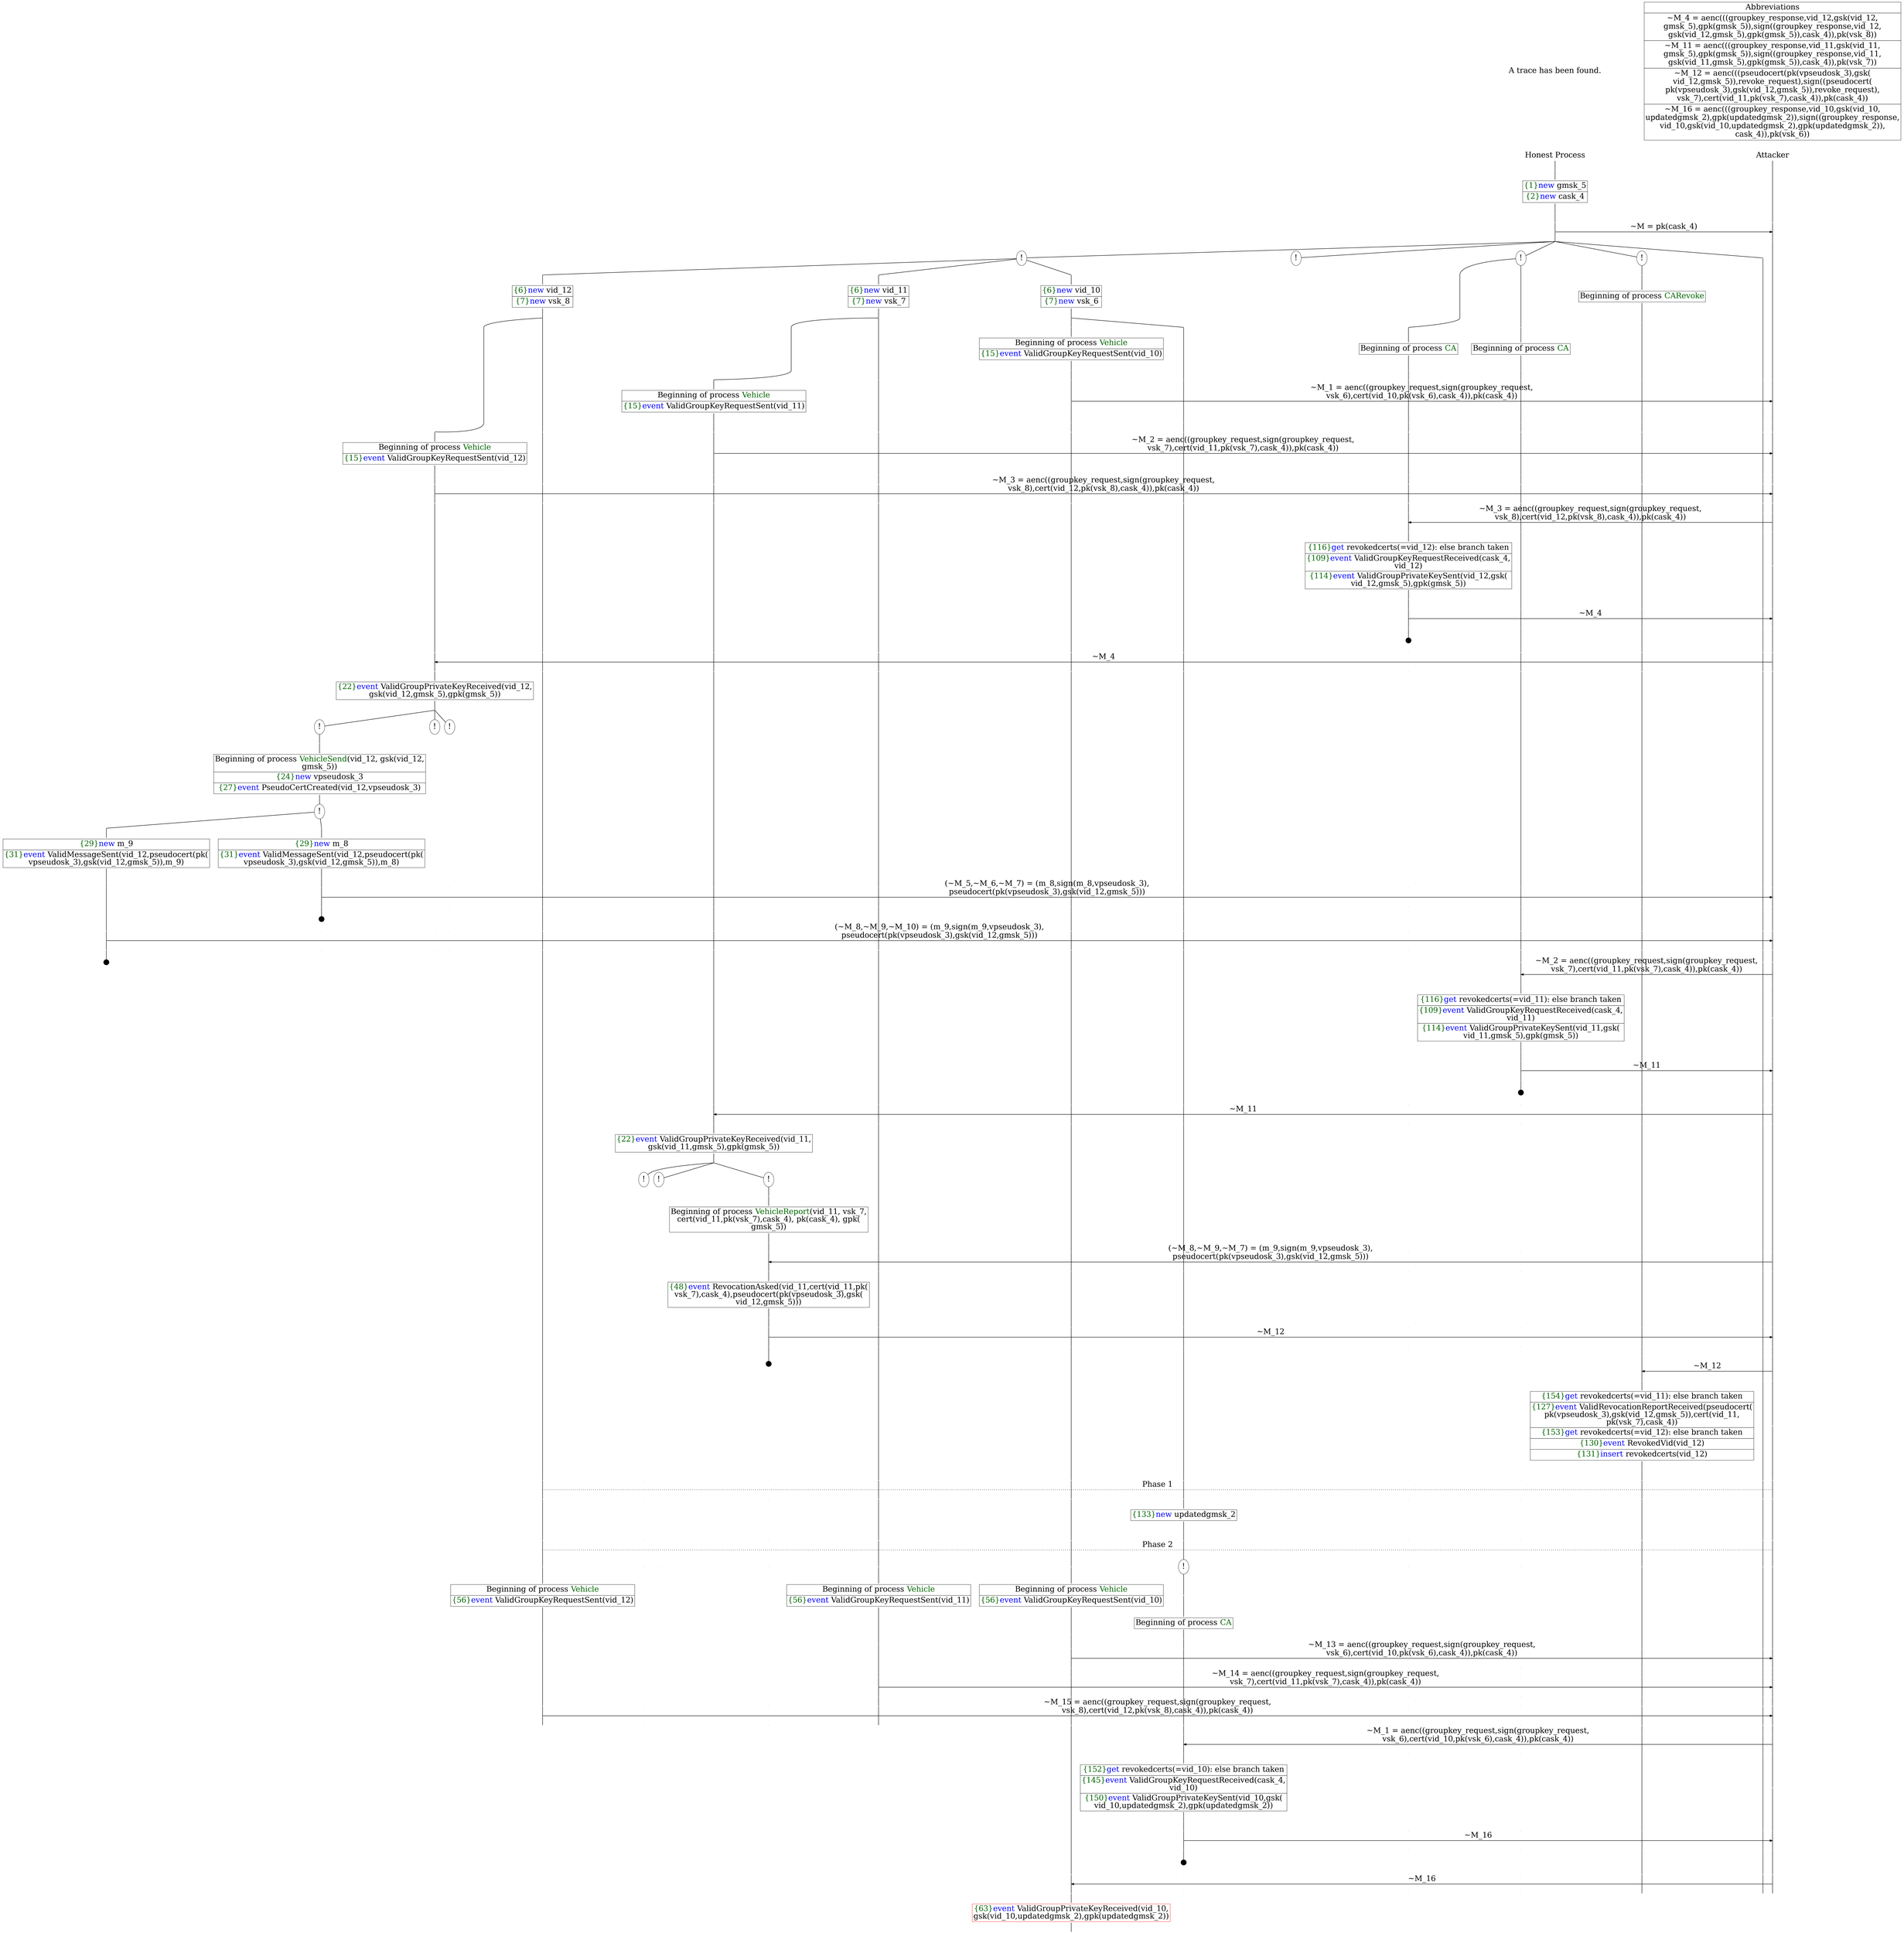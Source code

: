 digraph {
graph [ordering = out]
edge [arrowhead = none, penwidth = 1.6, fontsize = 30]
node [shape = point, width = 0, height = 0, fontsize = 30]
Trace [label = <A trace has been found.<br/>
>, shape = plaintext]
P0__0 [label = "Honest Process", shape = plaintext]
P__0 [label = "Attacker", shape = plaintext]
Trace -> P0__0 [label = "", style = invisible, weight = 100]{rank = same; P0__0 P__0}
P0__0 -> P0__1 [label = <>, weight = 100]
P0__1 -> P0__2 [label = <>, weight = 100]
P0__2 [shape = plaintext, label = <<TABLE BORDER="0" CELLBORDER="1" CELLSPACING="0" CELLPADDING="4"> <TR><TD><FONT COLOR="darkgreen">{1}</FONT><FONT COLOR="blue">new </FONT>gmsk_5</TD></TR><TR><TD><FONT COLOR="darkgreen">{2}</FONT><FONT COLOR="blue">new </FONT>cask_4</TD></TR></TABLE>>]
P0__2 -> P0__3 [label = <>, weight = 100]
P0__3 -> P0__4 [label = <>, weight = 100]
P__0 -> P__1 [label = <>, weight = 100]
{rank = same; P__1 P0__4}
P0__4 -> P0__5 [label = <>, weight = 100]
P__1 -> P__2 [label = <>, weight = 100]
{rank = same; P__2 P0__5}
P0__5 -> P__2 [label = <~M = pk(cask_4)>, arrowhead = normal]
P0__5 -> P0__6 [label = <>, weight = 100]
P__2 -> P__3 [label = <>, weight = 100]
{rank = same; P__3 P0__6}
/*RPar */
P0__6 -> P0_4__6 [label = <>]
P0__6 -> P0_3__6 [label = <>]
P0__6 -> P0_2__6 [label = <>]
P0__6 -> P0_1__6 [label = <>]
P0__6 -> P0_0__6 [label = <>]
P0__6 [label = "", fixedsize = false, width = 0, height = 0, shape = none]
{rank = same; P0_0__6 P0_1__6 P0_2__6 P0_3__6 P0_4__6}
P0_1__6 [label = "!", shape = ellipse]
P0_1_0__6 [label = "", fixedsize = false, width = 0, height = 0, shape = none]
P0_1__6 -> P0_1_0__6 [label = <>, weight = 100]
P0_1_0__6 -> P0_1_0__7 [label = <>, weight = 100]
P0_1_0__7 [shape = plaintext, label = <<TABLE BORDER="0" CELLBORDER="1" CELLSPACING="0" CELLPADDING="4"> <TR><TD>Beginning of process <FONT COLOR="darkgreen">CARevoke</FONT></TD></TR></TABLE>>]
P0_1_0__7 -> P0_1_0__8 [label = <>, weight = 100]
P0_2__6 [label = "!", shape = ellipse]
{rank = same; P0_2_1__6 P0_2_0__6}
P0_2_1__6 [label = "", fixedsize = false, width = 0, height = 0, shape = none]
P0_2__6 -> P0_2_1__6 [label = <>]
P0_2_0__6 [label = "", fixedsize = false, width = 0, height = 0, shape = none]
P0_2__6 -> P0_2_0__6 [label = <>]
P0_2_0__6 -> P0_2_0__7 [label = <>, weight = 100]
P0_2_0__7 [shape = plaintext, label = <<TABLE BORDER="0" CELLBORDER="1" CELLSPACING="0" CELLPADDING="4"> <TR><TD>Beginning of process <FONT COLOR="darkgreen">CA</FONT></TD></TR></TABLE>>]
P0_2_0__7 -> P0_2_0__8 [label = <>, weight = 100]
P0_2_1__6 -> P0_2_1__7 [label = <>, weight = 100]
P0_2_1__7 [shape = plaintext, label = <<TABLE BORDER="0" CELLBORDER="1" CELLSPACING="0" CELLPADDING="4"> <TR><TD>Beginning of process <FONT COLOR="darkgreen">CA</FONT></TD></TR></TABLE>>]
P0_2_1__7 -> P0_2_1__8 [label = <>, weight = 100]
P0_3__6 [label = "!", shape = ellipse]
P0_4__6 [label = "!", shape = ellipse]
{rank = same; P0_4_2__6 P0_4_1__6 P0_4_0__6}
P0_4_2__6 [label = "", fixedsize = false, width = 0, height = 0, shape = none]
P0_4__6 -> P0_4_2__6 [label = <>]
P0_4_1__6 [label = "", fixedsize = false, width = 0, height = 0, shape = none]
P0_4__6 -> P0_4_1__6 [label = <>]
P0_4_0__6 [label = "", fixedsize = false, width = 0, height = 0, shape = none]
P0_4__6 -> P0_4_0__6 [label = <>]
P0_4_0__6 -> P0_4_0__7 [label = <>, weight = 100]
P0_4_0__7 [shape = plaintext, label = <<TABLE BORDER="0" CELLBORDER="1" CELLSPACING="0" CELLPADDING="4"> <TR><TD><FONT COLOR="darkgreen">{6}</FONT><FONT COLOR="blue">new </FONT>vid_10</TD></TR><TR><TD><FONT COLOR="darkgreen">{7}</FONT><FONT COLOR="blue">new </FONT>vsk_6</TD></TR></TABLE>>]
P0_4_0__7 -> P0_4_0__8 [label = <>, weight = 100]
/*RPar */
P0_4_0__8 -> P0_4_0_1__8 [label = <>]
P0_4_0__8 -> P0_4_0_0__8 [label = <>]
P0_4_0__8 [label = "", fixedsize = false, width = 0, height = 0, shape = none]
{rank = same; P0_4_0_0__8 P0_4_0_1__8}
P0_4_0_1__8 -> P0_4_0_1__9 [label = <>, weight = 100]
P0_4_0_1__9 [shape = plaintext, label = <<TABLE BORDER="0" CELLBORDER="1" CELLSPACING="0" CELLPADDING="4"> <TR><TD>Beginning of process <FONT COLOR="darkgreen">Vehicle</FONT></TD></TR><TR><TD><FONT COLOR="darkgreen">{15}</FONT><FONT COLOR="blue">event</FONT> ValidGroupKeyRequestSent(vid_10)</TD></TR></TABLE>>]
P0_4_0_1__9 -> P0_4_0_1__10 [label = <>, weight = 100]
P0_4_0_1__10 -> P0_4_0_1__11 [label = <>, weight = 100]
P0_4_0_0__8 -> P0_4_0_0__9 [label = <>, weight = 100]
P0_3__7 [label = "", style = invisible]
P0_3__6 -> P0_3__7 [label = <>, weight = 100, style = invisible]
P0_2_1__8 -> P0_2_1__9 [label = <>, weight = 100]
P0_2_0__8 -> P0_2_0__9 [label = <>, weight = 100]
P0_1_0__8 -> P0_1_0__9 [label = <>, weight = 100]
P0_0__6 -> P0_0__7 [label = <>, weight = 100]
P__3 -> P__4 [label = <>, weight = 100]
{rank = same; P__4 P0_0__7 P0_1_0__9 P0_2_0__9 P0_2_1__9 P0_3__7 P0_4_0_0__9 P0_4_0_1__11}
P0_4_0_1__11 -> P0_4_0_1__12 [label = <>, weight = 100]
P__4 -> P__5 [label = <>, weight = 100]
{rank = same; P__5 P0_4_0_1__12}
P0_4_0_1__12 -> P__5 [label = <~M_1 = aenc((groupkey_request,sign(groupkey_request,<br/>
vsk_6),cert(vid_10,pk(vsk_6),cask_4)),pk(cask_4))>, arrowhead = normal]
P0_4_0_1__12 -> P0_4_0_1__13 [label = <>, weight = 100]
P0_4_0_0__9 -> P0_4_0_0__10 [label = <>, weight = 100]
P0_3__8 [label = "", style = invisible]
P0_3__7 -> P0_3__8 [label = <>, weight = 100, style = invisible]
P0_2_1__9 -> P0_2_1__10 [label = <>, weight = 100]
P0_2_0__9 -> P0_2_0__10 [label = <>, weight = 100]
P0_1_0__9 -> P0_1_0__10 [label = <>, weight = 100]
P0_0__7 -> P0_0__8 [label = <>, weight = 100]
P__5 -> P__6 [label = <>, weight = 100]
{rank = same; P__6 P0_0__8 P0_1_0__10 P0_2_0__10 P0_2_1__10 P0_3__8 P0_4_0_0__10 P0_4_0_1__13}
P0_4_1__6 -> P0_4_1__7 [label = <>, weight = 100]
P0_4_1__7 [shape = plaintext, label = <<TABLE BORDER="0" CELLBORDER="1" CELLSPACING="0" CELLPADDING="4"> <TR><TD><FONT COLOR="darkgreen">{6}</FONT><FONT COLOR="blue">new </FONT>vid_11</TD></TR><TR><TD><FONT COLOR="darkgreen">{7}</FONT><FONT COLOR="blue">new </FONT>vsk_7</TD></TR></TABLE>>]
P0_4_1__7 -> P0_4_1__8 [label = <>, weight = 100]
/*RPar */
P0_4_1__8 -> P0_4_1_1__8 [label = <>]
P0_4_1__8 -> P0_4_1_0__8 [label = <>]
P0_4_1__8 [label = "", fixedsize = false, width = 0, height = 0, shape = none]
{rank = same; P0_4_1_0__8 P0_4_1_1__8}
P0_4_1_1__8 -> P0_4_1_1__9 [label = <>, weight = 100]
P0_4_1_1__9 [shape = plaintext, label = <<TABLE BORDER="0" CELLBORDER="1" CELLSPACING="0" CELLPADDING="4"> <TR><TD>Beginning of process <FONT COLOR="darkgreen">Vehicle</FONT></TD></TR><TR><TD><FONT COLOR="darkgreen">{15}</FONT><FONT COLOR="blue">event</FONT> ValidGroupKeyRequestSent(vid_11)</TD></TR></TABLE>>]
P0_4_1_1__9 -> P0_4_1_1__10 [label = <>, weight = 100]
P0_4_1_1__10 -> P0_4_1_1__11 [label = <>, weight = 100]
P0_4_1_0__8 -> P0_4_1_0__9 [label = <>, weight = 100]
P0_4_0_1__13 -> P0_4_0_1__14 [label = <>, weight = 100]
P0_4_0_0__10 -> P0_4_0_0__11 [label = <>, weight = 100]
P0_3__9 [label = "", style = invisible]
P0_3__8 -> P0_3__9 [label = <>, weight = 100, style = invisible]
P0_2_1__10 -> P0_2_1__11 [label = <>, weight = 100]
P0_2_0__10 -> P0_2_0__11 [label = <>, weight = 100]
P0_1_0__10 -> P0_1_0__11 [label = <>, weight = 100]
P0_0__8 -> P0_0__9 [label = <>, weight = 100]
P__6 -> P__7 [label = <>, weight = 100]
{rank = same; P__7 P0_0__9 P0_1_0__11 P0_2_0__11 P0_2_1__11 P0_3__9 P0_4_0_0__11 P0_4_0_1__14 P0_4_1_0__9 P0_4_1_1__11}
P0_4_1_1__11 -> P0_4_1_1__12 [label = <>, weight = 100]
P__7 -> P__8 [label = <>, weight = 100]
{rank = same; P__8 P0_4_1_1__12}
P0_4_1_1__12 -> P__8 [label = <~M_2 = aenc((groupkey_request,sign(groupkey_request,<br/>
vsk_7),cert(vid_11,pk(vsk_7),cask_4)),pk(cask_4))>, arrowhead = normal]
P0_4_1_1__12 -> P0_4_1_1__13 [label = <>, weight = 100]
P0_4_1_0__9 -> P0_4_1_0__10 [label = <>, weight = 100]
P0_4_0_1__14 -> P0_4_0_1__15 [label = <>, weight = 100]
P0_4_0_0__11 -> P0_4_0_0__12 [label = <>, weight = 100]
P0_3__10 [label = "", style = invisible]
P0_3__9 -> P0_3__10 [label = <>, weight = 100, style = invisible]
P0_2_1__11 -> P0_2_1__12 [label = <>, weight = 100]
P0_2_0__11 -> P0_2_0__12 [label = <>, weight = 100]
P0_1_0__11 -> P0_1_0__12 [label = <>, weight = 100]
P0_0__9 -> P0_0__10 [label = <>, weight = 100]
P__8 -> P__9 [label = <>, weight = 100]
{rank = same; P__9 P0_0__10 P0_1_0__12 P0_2_0__12 P0_2_1__12 P0_3__10 P0_4_0_0__12 P0_4_0_1__15 P0_4_1_0__10 P0_4_1_1__13}
P0_4_2__6 -> P0_4_2__7 [label = <>, weight = 100]
P0_4_2__7 [shape = plaintext, label = <<TABLE BORDER="0" CELLBORDER="1" CELLSPACING="0" CELLPADDING="4"> <TR><TD><FONT COLOR="darkgreen">{6}</FONT><FONT COLOR="blue">new </FONT>vid_12</TD></TR><TR><TD><FONT COLOR="darkgreen">{7}</FONT><FONT COLOR="blue">new </FONT>vsk_8</TD></TR></TABLE>>]
P0_4_2__7 -> P0_4_2__8 [label = <>, weight = 100]
/*RPar */
P0_4_2__8 -> P0_4_2_1__8 [label = <>]
P0_4_2__8 -> P0_4_2_0__8 [label = <>]
P0_4_2__8 [label = "", fixedsize = false, width = 0, height = 0, shape = none]
{rank = same; P0_4_2_0__8 P0_4_2_1__8}
P0_4_2_1__8 -> P0_4_2_1__9 [label = <>, weight = 100]
P0_4_2_1__9 [shape = plaintext, label = <<TABLE BORDER="0" CELLBORDER="1" CELLSPACING="0" CELLPADDING="4"> <TR><TD>Beginning of process <FONT COLOR="darkgreen">Vehicle</FONT></TD></TR><TR><TD><FONT COLOR="darkgreen">{15}</FONT><FONT COLOR="blue">event</FONT> ValidGroupKeyRequestSent(vid_12)</TD></TR></TABLE>>]
P0_4_2_1__9 -> P0_4_2_1__10 [label = <>, weight = 100]
P0_4_2_1__10 -> P0_4_2_1__11 [label = <>, weight = 100]
P0_4_2_0__8 -> P0_4_2_0__9 [label = <>, weight = 100]
P0_4_1_1__13 -> P0_4_1_1__14 [label = <>, weight = 100]
P0_4_1_0__10 -> P0_4_1_0__11 [label = <>, weight = 100]
P0_4_0_1__15 -> P0_4_0_1__16 [label = <>, weight = 100]
P0_4_0_0__12 -> P0_4_0_0__13 [label = <>, weight = 100]
P0_3__11 [label = "", style = invisible]
P0_3__10 -> P0_3__11 [label = <>, weight = 100, style = invisible]
P0_2_1__12 -> P0_2_1__13 [label = <>, weight = 100]
P0_2_0__12 -> P0_2_0__13 [label = <>, weight = 100]
P0_1_0__12 -> P0_1_0__13 [label = <>, weight = 100]
P0_0__10 -> P0_0__11 [label = <>, weight = 100]
P__9 -> P__10 [label = <>, weight = 100]
{rank = same; P__10 P0_0__11 P0_1_0__13 P0_2_0__13 P0_2_1__13 P0_3__11 P0_4_0_0__13 P0_4_0_1__16 P0_4_1_0__11 P0_4_1_1__14 P0_4_2_0__9 P0_4_2_1__11}
P0_4_2_1__11 -> P0_4_2_1__12 [label = <>, weight = 100]
P__10 -> P__11 [label = <>, weight = 100]
{rank = same; P__11 P0_4_2_1__12}
P0_4_2_1__12 -> P__11 [label = <~M_3 = aenc((groupkey_request,sign(groupkey_request,<br/>
vsk_8),cert(vid_12,pk(vsk_8),cask_4)),pk(cask_4))>, arrowhead = normal]
P0_4_2_1__12 -> P0_4_2_1__13 [label = <>, weight = 100]
P0_4_2_0__9 -> P0_4_2_0__10 [label = <>, weight = 100]
P0_4_1_1__14 -> P0_4_1_1__15 [label = <>, weight = 100]
P0_4_1_0__11 -> P0_4_1_0__12 [label = <>, weight = 100]
P0_4_0_1__16 -> P0_4_0_1__17 [label = <>, weight = 100]
P0_4_0_0__13 -> P0_4_0_0__14 [label = <>, weight = 100]
P0_3__12 [label = "", style = invisible]
P0_3__11 -> P0_3__12 [label = <>, weight = 100, style = invisible]
P0_2_1__13 -> P0_2_1__14 [label = <>, weight = 100]
P0_2_0__13 -> P0_2_0__14 [label = <>, weight = 100]
P0_1_0__13 -> P0_1_0__14 [label = <>, weight = 100]
P0_0__11 -> P0_0__12 [label = <>, weight = 100]
P__11 -> P__12 [label = <>, weight = 100]
{rank = same; P__12 P0_0__12 P0_1_0__14 P0_2_0__14 P0_2_1__14 P0_3__12 P0_4_0_0__14 P0_4_0_1__17 P0_4_1_0__12 P0_4_1_1__15 P0_4_2_0__10 P0_4_2_1__13}
P0_2_1__14 -> P0_2_1__15 [label = <>, weight = 100]
P0_2_0__14 -> P0_2_0__15 [label = <>, weight = 100]
P0_1_0__14 -> P0_1_0__15 [label = <>, weight = 100]
P0_0__12 -> P0_0__13 [label = <>, weight = 100]
P__12 -> P__13 [label = <>, weight = 100]
{rank = same; P__13 P0_0__13 P0_1_0__15 P0_2_0__15 P0_2_1__15}
P0_2_1__15 -> P0_2_1__16 [label = <>, weight = 100]
P__13 -> P__14 [label = <>, weight = 100]
{rank = same; P__14 P0_2_1__16}
P0_2_1__16 -> P__14 [label = <~M_3 = aenc((groupkey_request,sign(groupkey_request,<br/>
vsk_8),cert(vid_12,pk(vsk_8),cask_4)),pk(cask_4))>, dir = back, arrowhead = normal]
P0_2_1__16 -> P0_2_1__17 [label = <>, weight = 100]
P0_2_0__15 -> P0_2_0__16 [label = <>, weight = 100]
P0_1_0__15 -> P0_1_0__16 [label = <>, weight = 100]
P0_0__13 -> P0_0__14 [label = <>, weight = 100]
P__14 -> P__15 [label = <>, weight = 100]
{rank = same; P__15 P0_0__14 P0_1_0__16 P0_2_0__16 P0_2_1__17}
P0_2_1__17 -> P0_2_1__18 [label = <>, weight = 100]
P0_2_1__18 [shape = plaintext, label = <<TABLE BORDER="0" CELLBORDER="1" CELLSPACING="0" CELLPADDING="4"> <TR><TD><FONT COLOR="darkgreen">{116}</FONT><FONT COLOR="blue">get</FONT> revokedcerts(=vid_12): else branch taken<br/>
</TD></TR><TR><TD><FONT COLOR="darkgreen">{109}</FONT><FONT COLOR="blue">event</FONT> ValidGroupKeyRequestReceived(cask_4,<br/>
vid_12)</TD></TR><TR><TD><FONT COLOR="darkgreen">{114}</FONT><FONT COLOR="blue">event</FONT> ValidGroupPrivateKeySent(vid_12,gsk(<br/>
vid_12,gmsk_5),gpk(gmsk_5))</TD></TR></TABLE>>]
P0_2_1__18 -> P0_2_1__19 [label = <>, weight = 100]
P__15 -> P__16 [label = <>, weight = 100]
{rank = same; P__16 P0_2_1__18}
P0_2_1__19 -> P0_2_1__20 [label = <>, weight = 100]
P0_2_0__16 -> P0_2_0__17 [label = <>, weight = 100]
P0_1_0__16 -> P0_1_0__17 [label = <>, weight = 100]
P0_0__14 -> P0_0__15 [label = <>, weight = 100]
P__16 -> P__17 [label = <>, weight = 100]
{rank = same; P__17 P0_0__15 P0_1_0__17 P0_2_0__17 P0_2_1__20}
P0_2_1__20 -> P0_2_1__21 [label = <>, weight = 100]
P__17 -> P__18 [label = <>, weight = 100]
{rank = same; P__18 P0_2_1__21}
P0_2_1__21 -> P__18 [label = <~M_4>, arrowhead = normal]
P0_2_1__21 -> P0_2_1__22 [label = <>, weight = 100]
P0_2_0__17 -> P0_2_0__18 [label = <>, weight = 100]
P0_1_0__17 -> P0_1_0__18 [label = <>, weight = 100]
P0_0__15 -> P0_0__16 [label = <>, weight = 100]
P__18 -> P__19 [label = <>, weight = 100]
{rank = same; P__19 P0_0__16 P0_1_0__18 P0_2_0__18 P0_2_1__22}
P0_2_1__23 [label = "", width = 0.3, height = 0.3]
P0_2_1__22 -> P0_2_1__23 [label = <>, weight = 100]
P0_4_2_1__13 -> P0_4_2_1__14 [label = <>, weight = 100]
P0_4_2_0__10 -> P0_4_2_0__11 [label = <>, weight = 100]
P0_4_1_1__15 -> P0_4_1_1__16 [label = <>, weight = 100]
P0_4_1_0__12 -> P0_4_1_0__13 [label = <>, weight = 100]
P0_4_0_1__17 -> P0_4_0_1__18 [label = <>, weight = 100]
P0_4_0_0__14 -> P0_4_0_0__15 [label = <>, weight = 100]
P0_3__13 [label = "", style = invisible]
P0_3__12 -> P0_3__13 [label = <>, weight = 100, style = invisible]
P0_2_1__24 [label = "", style = invisible]
P0_2_1__23 -> P0_2_1__24 [label = <>, weight = 100, style = invisible]
P0_2_0__18 -> P0_2_0__19 [label = <>, weight = 100]
P0_1_0__18 -> P0_1_0__19 [label = <>, weight = 100]
P0_0__16 -> P0_0__17 [label = <>, weight = 100]
P__19 -> P__20 [label = <>, weight = 100]
{rank = same; P__20 P0_0__17 P0_1_0__19 P0_2_0__19 P0_2_1__24 P0_3__13 P0_4_0_0__15 P0_4_0_1__18 P0_4_1_0__13 P0_4_1_1__16 P0_4_2_0__11 P0_4_2_1__14}
P0_4_2_1__14 -> P0_4_2_1__15 [label = <>, weight = 100]
P__20 -> P__21 [label = <>, weight = 100]
{rank = same; P__21 P0_4_2_1__15}
P0_4_2_1__15 -> P__21 [label = <~M_4>, dir = back, arrowhead = normal]
P0_4_2_1__15 -> P0_4_2_1__16 [label = <>, weight = 100]
P0_4_2_0__11 -> P0_4_2_0__12 [label = <>, weight = 100]
P0_4_1_1__16 -> P0_4_1_1__17 [label = <>, weight = 100]
P0_4_1_0__13 -> P0_4_1_0__14 [label = <>, weight = 100]
P0_4_0_1__18 -> P0_4_0_1__19 [label = <>, weight = 100]
P0_4_0_0__15 -> P0_4_0_0__16 [label = <>, weight = 100]
P0_3__14 [label = "", style = invisible]
P0_3__13 -> P0_3__14 [label = <>, weight = 100, style = invisible]
P0_2_1__25 [label = "", style = invisible]
P0_2_1__24 -> P0_2_1__25 [label = <>, weight = 100, style = invisible]
P0_2_0__19 -> P0_2_0__20 [label = <>, weight = 100]
P0_1_0__19 -> P0_1_0__20 [label = <>, weight = 100]
P0_0__17 -> P0_0__18 [label = <>, weight = 100]
P__21 -> P__22 [label = <>, weight = 100]
{rank = same; P__22 P0_0__18 P0_1_0__20 P0_2_0__20 P0_2_1__25 P0_3__14 P0_4_0_0__16 P0_4_0_1__19 P0_4_1_0__14 P0_4_1_1__17 P0_4_2_0__12 P0_4_2_1__16}
P0_4_2_1__16 -> P0_4_2_1__17 [label = <>, weight = 100]
P0_4_2_1__17 [shape = plaintext, label = <<TABLE BORDER="0" CELLBORDER="1" CELLSPACING="0" CELLPADDING="4"> <TR><TD><FONT COLOR="darkgreen">{22}</FONT><FONT COLOR="blue">event</FONT> ValidGroupPrivateKeyReceived(vid_12,<br/>
gsk(vid_12,gmsk_5),gpk(gmsk_5))</TD></TR></TABLE>>]
P0_4_2_1__17 -> P0_4_2_1__18 [label = <>, weight = 100]
/*RPar */
P0_4_2_1__18 -> P0_4_2_1_2__18 [label = <>]
P0_4_2_1__18 -> P0_4_2_1_1__18 [label = <>]
P0_4_2_1__18 -> P0_4_2_1_0__18 [label = <>]
P0_4_2_1__18 [label = "", fixedsize = false, width = 0, height = 0, shape = none]
{rank = same; P0_4_2_1_0__18 P0_4_2_1_1__18 P0_4_2_1_2__18}
P0_4_2_1_0__18 [label = "!", shape = ellipse]
P0_4_2_1_1__18 [label = "!", shape = ellipse]
P0_4_2_1_2__18 [label = "!", shape = ellipse]
P0_4_2_1_2_0__18 [label = "", fixedsize = false, width = 0, height = 0, shape = none]
P0_4_2_1_2__18 -> P0_4_2_1_2_0__18 [label = <>, weight = 100]
P0_4_2_1_2_0__18 -> P0_4_2_1_2_0__19 [label = <>, weight = 100]
P0_4_2_1_2_0__19 [shape = plaintext, label = <<TABLE BORDER="0" CELLBORDER="1" CELLSPACING="0" CELLPADDING="4"> <TR><TD>Beginning of process <FONT COLOR="darkgreen">VehicleSend</FONT>(vid_12, gsk(vid_12,<br/>
gmsk_5))</TD></TR><TR><TD><FONT COLOR="darkgreen">{24}</FONT><FONT COLOR="blue">new </FONT>vpseudosk_3</TD></TR><TR><TD><FONT COLOR="darkgreen">{27}</FONT><FONT COLOR="blue">event</FONT> PseudoCertCreated(vid_12,vpseudosk_3)<br/>
</TD></TR></TABLE>>]
P0_4_2_1_2_0__19 -> P0_4_2_1_2_0__20 [label = <>, weight = 100]
P0_4_2_1_2_0__20 [label = "!", shape = ellipse]
{rank = same; P0_4_2_1_2_0_1__20 P0_4_2_1_2_0_0__20}
P0_4_2_1_2_0_1__20 [label = "", fixedsize = false, width = 0, height = 0, shape = none]
P0_4_2_1_2_0__20 -> P0_4_2_1_2_0_1__20 [label = <>]
P0_4_2_1_2_0_0__20 [label = "", fixedsize = false, width = 0, height = 0, shape = none]
P0_4_2_1_2_0__20 -> P0_4_2_1_2_0_0__20 [label = <>]
P0_4_2_1_2_0_0__20 -> P0_4_2_1_2_0_0__21 [label = <>, weight = 100]
P0_4_2_1_2_0_0__21 [shape = plaintext, label = <<TABLE BORDER="0" CELLBORDER="1" CELLSPACING="0" CELLPADDING="4"> <TR><TD><FONT COLOR="darkgreen">{29}</FONT><FONT COLOR="blue">new </FONT>m_8</TD></TR><TR><TD><FONT COLOR="darkgreen">{31}</FONT><FONT COLOR="blue">event</FONT> ValidMessageSent(vid_12,pseudocert(pk(<br/>
vpseudosk_3),gsk(vid_12,gmsk_5)),m_8)</TD></TR></TABLE>>]
P0_4_2_1_2_0_0__21 -> P0_4_2_1_2_0_0__22 [label = <>, weight = 100]
P0_4_2_1_2_0_0__22 -> P0_4_2_1_2_0_0__23 [label = <>, weight = 100]
P0_4_2_1_1__19 [label = "", style = invisible]
P0_4_2_1_1__18 -> P0_4_2_1_1__19 [label = <>, weight = 100, style = invisible]
P0_4_2_1_0__19 [label = "", style = invisible]
P0_4_2_1_0__18 -> P0_4_2_1_0__19 [label = <>, weight = 100, style = invisible]
P0_4_2_0__12 -> P0_4_2_0__13 [label = <>, weight = 100]
P0_4_1_1__17 -> P0_4_1_1__18 [label = <>, weight = 100]
P0_4_1_0__14 -> P0_4_1_0__15 [label = <>, weight = 100]
P0_4_0_1__19 -> P0_4_0_1__20 [label = <>, weight = 100]
P0_4_0_0__16 -> P0_4_0_0__17 [label = <>, weight = 100]
P0_3__15 [label = "", style = invisible]
P0_3__14 -> P0_3__15 [label = <>, weight = 100, style = invisible]
P0_2_1__26 [label = "", style = invisible]
P0_2_1__25 -> P0_2_1__26 [label = <>, weight = 100, style = invisible]
P0_2_0__20 -> P0_2_0__21 [label = <>, weight = 100]
P0_1_0__20 -> P0_1_0__21 [label = <>, weight = 100]
P0_0__18 -> P0_0__19 [label = <>, weight = 100]
P__22 -> P__23 [label = <>, weight = 100]
{rank = same; P__23 P0_0__19 P0_1_0__21 P0_2_0__21 P0_2_1__26 P0_3__15 P0_4_0_0__17 P0_4_0_1__20 P0_4_1_0__15 P0_4_1_1__18 P0_4_2_0__13 P0_4_2_1_0__19 P0_4_2_1_1__19 P0_4_2_1_2_0_0__23}
P0_4_2_1_2_0_0__23 -> P0_4_2_1_2_0_0__24 [label = <>, weight = 100]
P__23 -> P__24 [label = <>, weight = 100]
{rank = same; P__24 P0_4_2_1_2_0_0__24}
P0_4_2_1_2_0_0__24 -> P__24 [label = <(~M_5,~M_6,~M_7) = (m_8,sign(m_8,vpseudosk_3),<br/>
pseudocert(pk(vpseudosk_3),gsk(vid_12,gmsk_5)))>, arrowhead = normal]
P0_4_2_1_2_0_0__24 -> P0_4_2_1_2_0_0__25 [label = <>, weight = 100]
P0_4_2_1_1__20 [label = "", style = invisible]
P0_4_2_1_1__19 -> P0_4_2_1_1__20 [label = <>, weight = 100, style = invisible]
P0_4_2_1_0__20 [label = "", style = invisible]
P0_4_2_1_0__19 -> P0_4_2_1_0__20 [label = <>, weight = 100, style = invisible]
P0_4_2_0__13 -> P0_4_2_0__14 [label = <>, weight = 100]
P0_4_1_1__18 -> P0_4_1_1__19 [label = <>, weight = 100]
P0_4_1_0__15 -> P0_4_1_0__16 [label = <>, weight = 100]
P0_4_0_1__20 -> P0_4_0_1__21 [label = <>, weight = 100]
P0_4_0_0__17 -> P0_4_0_0__18 [label = <>, weight = 100]
P0_3__16 [label = "", style = invisible]
P0_3__15 -> P0_3__16 [label = <>, weight = 100, style = invisible]
P0_2_1__27 [label = "", style = invisible]
P0_2_1__26 -> P0_2_1__27 [label = <>, weight = 100, style = invisible]
P0_2_0__21 -> P0_2_0__22 [label = <>, weight = 100]
P0_1_0__21 -> P0_1_0__22 [label = <>, weight = 100]
P0_0__19 -> P0_0__20 [label = <>, weight = 100]
P__24 -> P__25 [label = <>, weight = 100]
{rank = same; P__25 P0_0__20 P0_1_0__22 P0_2_0__22 P0_2_1__27 P0_3__16 P0_4_0_0__18 P0_4_0_1__21 P0_4_1_0__16 P0_4_1_1__19 P0_4_2_0__14 P0_4_2_1_0__20 P0_4_2_1_1__20 P0_4_2_1_2_0_0__25}
P0_4_2_1_2_0_0__26 [label = "", width = 0.3, height = 0.3]
P0_4_2_1_2_0_0__25 -> P0_4_2_1_2_0_0__26 [label = <>, weight = 100]
P0_4_2_1_2_0_1__20 -> P0_4_2_1_2_0_1__21 [label = <>, weight = 100]
P0_4_2_1_2_0_1__21 [shape = plaintext, label = <<TABLE BORDER="0" CELLBORDER="1" CELLSPACING="0" CELLPADDING="4"> <TR><TD><FONT COLOR="darkgreen">{29}</FONT><FONT COLOR="blue">new </FONT>m_9</TD></TR><TR><TD><FONT COLOR="darkgreen">{31}</FONT><FONT COLOR="blue">event</FONT> ValidMessageSent(vid_12,pseudocert(pk(<br/>
vpseudosk_3),gsk(vid_12,gmsk_5)),m_9)</TD></TR></TABLE>>]
P0_4_2_1_2_0_1__21 -> P0_4_2_1_2_0_1__22 [label = <>, weight = 100]
P0_4_2_1_2_0_1__22 -> P0_4_2_1_2_0_1__23 [label = <>, weight = 100]
P0_4_2_1_2_0_0__27 [label = "", style = invisible]
P0_4_2_1_2_0_0__26 -> P0_4_2_1_2_0_0__27 [label = <>, weight = 100, style = invisible]
P0_4_2_1_1__21 [label = "", style = invisible]
P0_4_2_1_1__20 -> P0_4_2_1_1__21 [label = <>, weight = 100, style = invisible]
P0_4_2_1_0__21 [label = "", style = invisible]
P0_4_2_1_0__20 -> P0_4_2_1_0__21 [label = <>, weight = 100, style = invisible]
P0_4_2_0__14 -> P0_4_2_0__15 [label = <>, weight = 100]
P0_4_1_1__19 -> P0_4_1_1__20 [label = <>, weight = 100]
P0_4_1_0__16 -> P0_4_1_0__17 [label = <>, weight = 100]
P0_4_0_1__21 -> P0_4_0_1__22 [label = <>, weight = 100]
P0_4_0_0__18 -> P0_4_0_0__19 [label = <>, weight = 100]
P0_3__17 [label = "", style = invisible]
P0_3__16 -> P0_3__17 [label = <>, weight = 100, style = invisible]
P0_2_1__28 [label = "", style = invisible]
P0_2_1__27 -> P0_2_1__28 [label = <>, weight = 100, style = invisible]
P0_2_0__22 -> P0_2_0__23 [label = <>, weight = 100]
P0_1_0__22 -> P0_1_0__23 [label = <>, weight = 100]
P0_0__20 -> P0_0__21 [label = <>, weight = 100]
P__25 -> P__26 [label = <>, weight = 100]
{rank = same; P__26 P0_0__21 P0_1_0__23 P0_2_0__23 P0_2_1__28 P0_3__17 P0_4_0_0__19 P0_4_0_1__22 P0_4_1_0__17 P0_4_1_1__20 P0_4_2_0__15 P0_4_2_1_0__21 P0_4_2_1_1__21 P0_4_2_1_2_0_0__27 P0_4_2_1_2_0_1__23}
P0_4_2_1_2_0_1__23 -> P0_4_2_1_2_0_1__24 [label = <>, weight = 100]
P__26 -> P__27 [label = <>, weight = 100]
{rank = same; P__27 P0_4_2_1_2_0_1__24}
P0_4_2_1_2_0_1__24 -> P__27 [label = <(~M_8,~M_9,~M_10) = (m_9,sign(m_9,vpseudosk_3),<br/>
pseudocert(pk(vpseudosk_3),gsk(vid_12,gmsk_5)))>, arrowhead = normal]
P0_4_2_1_2_0_1__24 -> P0_4_2_1_2_0_1__25 [label = <>, weight = 100]
P0_4_2_1_2_0_0__28 [label = "", style = invisible]
P0_4_2_1_2_0_0__27 -> P0_4_2_1_2_0_0__28 [label = <>, weight = 100, style = invisible]
P0_4_2_1_1__22 [label = "", style = invisible]
P0_4_2_1_1__21 -> P0_4_2_1_1__22 [label = <>, weight = 100, style = invisible]
P0_4_2_1_0__22 [label = "", style = invisible]
P0_4_2_1_0__21 -> P0_4_2_1_0__22 [label = <>, weight = 100, style = invisible]
P0_4_2_0__15 -> P0_4_2_0__16 [label = <>, weight = 100]
P0_4_1_1__20 -> P0_4_1_1__21 [label = <>, weight = 100]
P0_4_1_0__17 -> P0_4_1_0__18 [label = <>, weight = 100]
P0_4_0_1__22 -> P0_4_0_1__23 [label = <>, weight = 100]
P0_4_0_0__19 -> P0_4_0_0__20 [label = <>, weight = 100]
P0_3__18 [label = "", style = invisible]
P0_3__17 -> P0_3__18 [label = <>, weight = 100, style = invisible]
P0_2_1__29 [label = "", style = invisible]
P0_2_1__28 -> P0_2_1__29 [label = <>, weight = 100, style = invisible]
P0_2_0__23 -> P0_2_0__24 [label = <>, weight = 100]
P0_1_0__23 -> P0_1_0__24 [label = <>, weight = 100]
P0_0__21 -> P0_0__22 [label = <>, weight = 100]
P__27 -> P__28 [label = <>, weight = 100]
{rank = same; P__28 P0_0__22 P0_1_0__24 P0_2_0__24 P0_2_1__29 P0_3__18 P0_4_0_0__20 P0_4_0_1__23 P0_4_1_0__18 P0_4_1_1__21 P0_4_2_0__16 P0_4_2_1_0__22 P0_4_2_1_1__22 P0_4_2_1_2_0_0__28 P0_4_2_1_2_0_1__25}
P0_4_2_1_2_0_1__26 [label = "", width = 0.3, height = 0.3]
P0_4_2_1_2_0_1__25 -> P0_4_2_1_2_0_1__26 [label = <>, weight = 100]
P0_2_0__24 -> P0_2_0__25 [label = <>, weight = 100]
P0_1_0__24 -> P0_1_0__25 [label = <>, weight = 100]
P0_0__22 -> P0_0__23 [label = <>, weight = 100]
P__28 -> P__29 [label = <>, weight = 100]
{rank = same; P__29 P0_0__23 P0_1_0__25 P0_2_0__25}
P0_2_0__25 -> P0_2_0__26 [label = <>, weight = 100]
P__29 -> P__30 [label = <>, weight = 100]
{rank = same; P__30 P0_2_0__26}
P0_2_0__26 -> P__30 [label = <~M_2 = aenc((groupkey_request,sign(groupkey_request,<br/>
vsk_7),cert(vid_11,pk(vsk_7),cask_4)),pk(cask_4))>, dir = back, arrowhead = normal]
P0_2_0__26 -> P0_2_0__27 [label = <>, weight = 100]
P0_1_0__25 -> P0_1_0__26 [label = <>, weight = 100]
P0_0__23 -> P0_0__24 [label = <>, weight = 100]
P__30 -> P__31 [label = <>, weight = 100]
{rank = same; P__31 P0_0__24 P0_1_0__26 P0_2_0__27}
P0_2_0__27 -> P0_2_0__28 [label = <>, weight = 100]
P0_2_0__28 [shape = plaintext, label = <<TABLE BORDER="0" CELLBORDER="1" CELLSPACING="0" CELLPADDING="4"> <TR><TD><FONT COLOR="darkgreen">{116}</FONT><FONT COLOR="blue">get</FONT> revokedcerts(=vid_11): else branch taken<br/>
</TD></TR><TR><TD><FONT COLOR="darkgreen">{109}</FONT><FONT COLOR="blue">event</FONT> ValidGroupKeyRequestReceived(cask_4,<br/>
vid_11)</TD></TR><TR><TD><FONT COLOR="darkgreen">{114}</FONT><FONT COLOR="blue">event</FONT> ValidGroupPrivateKeySent(vid_11,gsk(<br/>
vid_11,gmsk_5),gpk(gmsk_5))</TD></TR></TABLE>>]
P0_2_0__28 -> P0_2_0__29 [label = <>, weight = 100]
P__31 -> P__32 [label = <>, weight = 100]
{rank = same; P__32 P0_2_0__28}
P0_2_0__29 -> P0_2_0__30 [label = <>, weight = 100]
P0_1_0__26 -> P0_1_0__27 [label = <>, weight = 100]
P0_0__24 -> P0_0__25 [label = <>, weight = 100]
P__32 -> P__33 [label = <>, weight = 100]
{rank = same; P__33 P0_0__25 P0_1_0__27 P0_2_0__30}
P0_2_0__30 -> P0_2_0__31 [label = <>, weight = 100]
P__33 -> P__34 [label = <>, weight = 100]
{rank = same; P__34 P0_2_0__31}
P0_2_0__31 -> P__34 [label = <~M_11>, arrowhead = normal]
P0_2_0__31 -> P0_2_0__32 [label = <>, weight = 100]
P0_1_0__27 -> P0_1_0__28 [label = <>, weight = 100]
P0_0__25 -> P0_0__26 [label = <>, weight = 100]
P__34 -> P__35 [label = <>, weight = 100]
{rank = same; P__35 P0_0__26 P0_1_0__28 P0_2_0__32}
P0_2_0__33 [label = "", width = 0.3, height = 0.3]
P0_2_0__32 -> P0_2_0__33 [label = <>, weight = 100]
P0_4_1_1__21 -> P0_4_1_1__22 [label = <>, weight = 100]
P0_4_1_0__18 -> P0_4_1_0__19 [label = <>, weight = 100]
P0_4_0_1__23 -> P0_4_0_1__24 [label = <>, weight = 100]
P0_4_0_0__20 -> P0_4_0_0__21 [label = <>, weight = 100]
P0_3__19 [label = "", style = invisible]
P0_3__18 -> P0_3__19 [label = <>, weight = 100, style = invisible]
P0_2_1__30 [label = "", style = invisible]
P0_2_1__29 -> P0_2_1__30 [label = <>, weight = 100, style = invisible]
P0_2_0__34 [label = "", style = invisible]
P0_2_0__33 -> P0_2_0__34 [label = <>, weight = 100, style = invisible]
P0_1_0__28 -> P0_1_0__29 [label = <>, weight = 100]
P0_0__26 -> P0_0__27 [label = <>, weight = 100]
P__35 -> P__36 [label = <>, weight = 100]
{rank = same; P__36 P0_0__27 P0_1_0__29 P0_2_0__34 P0_2_1__30 P0_3__19 P0_4_0_0__21 P0_4_0_1__24 P0_4_1_0__19 P0_4_1_1__22}
P0_4_1_1__22 -> P0_4_1_1__23 [label = <>, weight = 100]
P__36 -> P__37 [label = <>, weight = 100]
{rank = same; P__37 P0_4_1_1__23}
P0_4_1_1__23 -> P__37 [label = <~M_11>, dir = back, arrowhead = normal]
P0_4_1_1__23 -> P0_4_1_1__24 [label = <>, weight = 100]
P0_4_1_0__19 -> P0_4_1_0__20 [label = <>, weight = 100]
P0_4_0_1__24 -> P0_4_0_1__25 [label = <>, weight = 100]
P0_4_0_0__21 -> P0_4_0_0__22 [label = <>, weight = 100]
P0_3__20 [label = "", style = invisible]
P0_3__19 -> P0_3__20 [label = <>, weight = 100, style = invisible]
P0_2_1__31 [label = "", style = invisible]
P0_2_1__30 -> P0_2_1__31 [label = <>, weight = 100, style = invisible]
P0_2_0__35 [label = "", style = invisible]
P0_2_0__34 -> P0_2_0__35 [label = <>, weight = 100, style = invisible]
P0_1_0__29 -> P0_1_0__30 [label = <>, weight = 100]
P0_0__27 -> P0_0__28 [label = <>, weight = 100]
P__37 -> P__38 [label = <>, weight = 100]
{rank = same; P__38 P0_0__28 P0_1_0__30 P0_2_0__35 P0_2_1__31 P0_3__20 P0_4_0_0__22 P0_4_0_1__25 P0_4_1_0__20 P0_4_1_1__24}
P0_4_1_1__24 -> P0_4_1_1__25 [label = <>, weight = 100]
P0_4_1_1__25 [shape = plaintext, label = <<TABLE BORDER="0" CELLBORDER="1" CELLSPACING="0" CELLPADDING="4"> <TR><TD><FONT COLOR="darkgreen">{22}</FONT><FONT COLOR="blue">event</FONT> ValidGroupPrivateKeyReceived(vid_11,<br/>
gsk(vid_11,gmsk_5),gpk(gmsk_5))</TD></TR></TABLE>>]
P0_4_1_1__25 -> P0_4_1_1__26 [label = <>, weight = 100]
/*RPar */
P0_4_1_1__26 -> P0_4_1_1_2__26 [label = <>]
P0_4_1_1__26 -> P0_4_1_1_1__26 [label = <>]
P0_4_1_1__26 -> P0_4_1_1_0__26 [label = <>]
P0_4_1_1__26 [label = "", fixedsize = false, width = 0, height = 0, shape = none]
{rank = same; P0_4_1_1_0__26 P0_4_1_1_1__26 P0_4_1_1_2__26}
P0_4_1_1_0__26 [label = "!", shape = ellipse]
P0_4_1_1_0_0__26 [label = "", fixedsize = false, width = 0, height = 0, shape = none]
P0_4_1_1_0__26 -> P0_4_1_1_0_0__26 [label = <>, weight = 100]
P0_4_1_1_0_0__26 -> P0_4_1_1_0_0__27 [label = <>, weight = 100]
P0_4_1_1_0_0__27 [shape = plaintext, label = <<TABLE BORDER="0" CELLBORDER="1" CELLSPACING="0" CELLPADDING="4"> <TR><TD>Beginning of process <FONT COLOR="darkgreen">VehicleReport</FONT>(vid_11, vsk_7,<br/>
cert(vid_11,pk(vsk_7),cask_4), pk(cask_4), gpk(<br/>
gmsk_5))</TD></TR></TABLE>>]
P0_4_1_1_0_0__27 -> P0_4_1_1_0_0__28 [label = <>, weight = 100]
P0_4_1_1_1__26 [label = "!", shape = ellipse]
P0_4_1_1_2__26 [label = "!", shape = ellipse]
P0_4_1_1_0_0__28 -> P0_4_1_1_0_0__29 [label = <>, weight = 100]
P0_4_1_0__20 -> P0_4_1_0__21 [label = <>, weight = 100]
P0_4_0_1__25 -> P0_4_0_1__26 [label = <>, weight = 100]
P0_4_0_0__22 -> P0_4_0_0__23 [label = <>, weight = 100]
P0_3__21 [label = "", style = invisible]
P0_3__20 -> P0_3__21 [label = <>, weight = 100, style = invisible]
P0_2_1__32 [label = "", style = invisible]
P0_2_1__31 -> P0_2_1__32 [label = <>, weight = 100, style = invisible]
P0_2_0__36 [label = "", style = invisible]
P0_2_0__35 -> P0_2_0__36 [label = <>, weight = 100, style = invisible]
P0_1_0__30 -> P0_1_0__31 [label = <>, weight = 100]
P0_0__28 -> P0_0__29 [label = <>, weight = 100]
P__38 -> P__39 [label = <>, weight = 100]
{rank = same; P__39 P0_0__29 P0_1_0__31 P0_2_0__36 P0_2_1__32 P0_3__21 P0_4_0_0__23 P0_4_0_1__26 P0_4_1_0__21 P0_4_1_1_0_0__29}
P0_4_1_1_0_0__29 -> P0_4_1_1_0_0__30 [label = <>, weight = 100]
P__39 -> P__40 [label = <>, weight = 100]
{rank = same; P__40 P0_4_1_1_0_0__30}
P0_4_1_1_0_0__30 -> P__40 [label = <(~M_8,~M_9,~M_7) = (m_9,sign(m_9,vpseudosk_3),<br/>
pseudocert(pk(vpseudosk_3),gsk(vid_12,gmsk_5)))>, dir = back, arrowhead = normal]
P0_4_1_1_0_0__30 -> P0_4_1_1_0_0__31 [label = <>, weight = 100]
P0_4_1_0__21 -> P0_4_1_0__22 [label = <>, weight = 100]
P0_4_0_1__26 -> P0_4_0_1__27 [label = <>, weight = 100]
P0_4_0_0__23 -> P0_4_0_0__24 [label = <>, weight = 100]
P0_3__22 [label = "", style = invisible]
P0_3__21 -> P0_3__22 [label = <>, weight = 100, style = invisible]
P0_2_1__33 [label = "", style = invisible]
P0_2_1__32 -> P0_2_1__33 [label = <>, weight = 100, style = invisible]
P0_2_0__37 [label = "", style = invisible]
P0_2_0__36 -> P0_2_0__37 [label = <>, weight = 100, style = invisible]
P0_1_0__31 -> P0_1_0__32 [label = <>, weight = 100]
P0_0__29 -> P0_0__30 [label = <>, weight = 100]
P__40 -> P__41 [label = <>, weight = 100]
{rank = same; P__41 P0_0__30 P0_1_0__32 P0_2_0__37 P0_2_1__33 P0_3__22 P0_4_0_0__24 P0_4_0_1__27 P0_4_1_0__22 P0_4_1_1_0_0__31}
P0_4_1_1_0_0__31 -> P0_4_1_1_0_0__32 [label = <>, weight = 100]
P0_4_1_1_0_0__32 [shape = plaintext, label = <<TABLE BORDER="0" CELLBORDER="1" CELLSPACING="0" CELLPADDING="4"> <TR><TD><FONT COLOR="darkgreen">{48}</FONT><FONT COLOR="blue">event</FONT> RevocationAsked(vid_11,cert(vid_11,pk(<br/>
vsk_7),cask_4),pseudocert(pk(vpseudosk_3),gsk(<br/>
vid_12,gmsk_5)))</TD></TR></TABLE>>]
P0_4_1_1_0_0__32 -> P0_4_1_1_0_0__33 [label = <>, weight = 100]
P0_4_1_1_0_0__33 -> P0_4_1_1_0_0__34 [label = <>, weight = 100]
P0_4_1_0__22 -> P0_4_1_0__23 [label = <>, weight = 100]
P0_4_0_1__27 -> P0_4_0_1__28 [label = <>, weight = 100]
P0_4_0_0__24 -> P0_4_0_0__25 [label = <>, weight = 100]
P0_3__23 [label = "", style = invisible]
P0_3__22 -> P0_3__23 [label = <>, weight = 100, style = invisible]
P0_2_1__34 [label = "", style = invisible]
P0_2_1__33 -> P0_2_1__34 [label = <>, weight = 100, style = invisible]
P0_2_0__38 [label = "", style = invisible]
P0_2_0__37 -> P0_2_0__38 [label = <>, weight = 100, style = invisible]
P0_1_0__32 -> P0_1_0__33 [label = <>, weight = 100]
P0_0__30 -> P0_0__31 [label = <>, weight = 100]
P__41 -> P__42 [label = <>, weight = 100]
{rank = same; P__42 P0_0__31 P0_1_0__33 P0_2_0__38 P0_2_1__34 P0_3__23 P0_4_0_0__25 P0_4_0_1__28 P0_4_1_0__23 P0_4_1_1_0_0__34}
P0_4_1_1_0_0__34 -> P0_4_1_1_0_0__35 [label = <>, weight = 100]
P__42 -> P__43 [label = <>, weight = 100]
{rank = same; P__43 P0_4_1_1_0_0__35}
P0_4_1_1_0_0__35 -> P__43 [label = <~M_12>, arrowhead = normal]
P0_4_1_1_0_0__35 -> P0_4_1_1_0_0__36 [label = <>, weight = 100]
P0_4_1_0__23 -> P0_4_1_0__24 [label = <>, weight = 100]
P0_4_0_1__28 -> P0_4_0_1__29 [label = <>, weight = 100]
P0_4_0_0__25 -> P0_4_0_0__26 [label = <>, weight = 100]
P0_3__24 [label = "", style = invisible]
P0_3__23 -> P0_3__24 [label = <>, weight = 100, style = invisible]
P0_2_1__35 [label = "", style = invisible]
P0_2_1__34 -> P0_2_1__35 [label = <>, weight = 100, style = invisible]
P0_2_0__39 [label = "", style = invisible]
P0_2_0__38 -> P0_2_0__39 [label = <>, weight = 100, style = invisible]
P0_1_0__33 -> P0_1_0__34 [label = <>, weight = 100]
P0_0__31 -> P0_0__32 [label = <>, weight = 100]
P__43 -> P__44 [label = <>, weight = 100]
{rank = same; P__44 P0_0__32 P0_1_0__34 P0_2_0__39 P0_2_1__35 P0_3__24 P0_4_0_0__26 P0_4_0_1__29 P0_4_1_0__24 P0_4_1_1_0_0__36}
P0_4_1_1_0_0__37 [label = "", width = 0.3, height = 0.3]
P0_4_1_1_0_0__36 -> P0_4_1_1_0_0__37 [label = <>, weight = 100]
P0_1_0__34 -> P0_1_0__35 [label = <>, weight = 100]
P0_0__32 -> P0_0__33 [label = <>, weight = 100]
P__44 -> P__45 [label = <>, weight = 100]
{rank = same; P__45 P0_0__33 P0_1_0__35}
P0_1_0__35 -> P0_1_0__36 [label = <>, weight = 100]
P__45 -> P__46 [label = <>, weight = 100]
{rank = same; P__46 P0_1_0__36}
P0_1_0__36 -> P__46 [label = <~M_12>, dir = back, arrowhead = normal]
P0_1_0__36 -> P0_1_0__37 [label = <>, weight = 100]
P0_0__33 -> P0_0__34 [label = <>, weight = 100]
P__46 -> P__47 [label = <>, weight = 100]
{rank = same; P__47 P0_0__34 P0_1_0__37}
P0_1_0__37 -> P0_1_0__38 [label = <>, weight = 100]
P0_1_0__38 [shape = plaintext, label = <<TABLE BORDER="0" CELLBORDER="1" CELLSPACING="0" CELLPADDING="4"> <TR><TD><FONT COLOR="darkgreen">{154}</FONT><FONT COLOR="blue">get</FONT> revokedcerts(=vid_11): else branch taken<br/>
</TD></TR><TR><TD><FONT COLOR="darkgreen">{127}</FONT><FONT COLOR="blue">event</FONT> ValidRevocationReportReceived(pseudocert(<br/>
pk(vpseudosk_3),gsk(vid_12,gmsk_5)),cert(vid_11,<br/>
pk(vsk_7),cask_4))</TD></TR><TR><TD><FONT COLOR="darkgreen">{153}</FONT><FONT COLOR="blue">get</FONT> revokedcerts(=vid_12): else branch taken<br/>
</TD></TR><TR><TD><FONT COLOR="darkgreen">{130}</FONT><FONT COLOR="blue">event</FONT> RevokedVid(vid_12)</TD></TR><TR><TD><FONT COLOR="darkgreen">{131}</FONT><FONT COLOR="blue">insert </FONT>revokedcerts(vid_12)</TD></TR></TABLE>>]
P0_1_0__38 -> P0_1_0__39 [label = <>, weight = 100]
P__47 -> P__48 [label = <>, weight = 100]
{rank = same; P__48 P0_1_0__38}
P0_4_2_0__16 -> P0_4_2_0__17 [label = <>, weight = 100]
P0_4_1_1_2__27 [label = "", style = invisible]
P0_4_1_1_2__26 -> P0_4_1_1_2__27 [label = <>, weight = 100, style = invisible]
P0_4_1_1_1__27 [label = "", style = invisible]
P0_4_1_1_1__26 -> P0_4_1_1_1__27 [label = <>, weight = 100, style = invisible]
P0_4_1_1_0_0__38 [label = "", style = invisible]
P0_4_1_1_0_0__37 -> P0_4_1_1_0_0__38 [label = <>, weight = 100, style = invisible]
P0_4_1_0__24 -> P0_4_1_0__25 [label = <>, weight = 100]
P0_4_0_1__29 -> P0_4_0_1__30 [label = <>, weight = 100]
P0_4_0_0__26 -> P0_4_0_0__27 [label = <>, weight = 100]
P0_3__25 [label = "", style = invisible]
P0_3__24 -> P0_3__25 [label = <>, weight = 100, style = invisible]
P0_2_1__36 [label = "", style = invisible]
P0_2_1__35 -> P0_2_1__36 [label = <>, weight = 100, style = invisible]
P0_2_0__40 [label = "", style = invisible]
P0_2_0__39 -> P0_2_0__40 [label = <>, weight = 100, style = invisible]
P0_1_0__39 -> P0_1_0__40 [label = <>, weight = 100]
P0_0__34 -> P0_0__35 [label = <>, weight = 100]
P__48 -> P__49 [label = <>, weight = 100]
{rank = same; P__49 P0_0__35 P0_1_0__40 P0_2_0__40 P0_2_1__36 P0_3__25 P0_4_0_0__27 P0_4_0_1__30 P0_4_1_0__25 P0_4_1_1_0_0__38 P0_4_1_1_1__27 P0_4_1_1_2__27 P0_4_2_0__17}
P0_4_2_0__17 -> P0_4_2_0__18 [label = <>, weight = 100]
P__49 -> P__50 [label = <>, weight = 100]
{rank = same; P__50 P0_4_2_0__18}
P0_4_2_0__18 -> P__50 [label = <Phase 1>, style = dotted]
P0_4_2_0__18 -> P0_4_2_0__19 [label = <>, weight = 100]
P0_4_1_1_2__28 [label = "", style = invisible]
P0_4_1_1_2__27 -> P0_4_1_1_2__28 [label = <>, weight = 100, style = invisible]
P0_4_1_1_1__28 [label = "", style = invisible]
P0_4_1_1_1__27 -> P0_4_1_1_1__28 [label = <>, weight = 100, style = invisible]
P0_4_1_1_0_0__39 [label = "", style = invisible]
P0_4_1_1_0_0__38 -> P0_4_1_1_0_0__39 [label = <>, weight = 100, style = invisible]
P0_4_1_0__25 -> P0_4_1_0__26 [label = <>, weight = 100]
P0_4_0_1__30 -> P0_4_0_1__31 [label = <>, weight = 100]
P0_4_0_0__27 -> P0_4_0_0__28 [label = <>, weight = 100]
P0_3__26 [label = "", style = invisible]
P0_3__25 -> P0_3__26 [label = <>, weight = 100, style = invisible]
P0_2_1__37 [label = "", style = invisible]
P0_2_1__36 -> P0_2_1__37 [label = <>, weight = 100, style = invisible]
P0_2_0__41 [label = "", style = invisible]
P0_2_0__40 -> P0_2_0__41 [label = <>, weight = 100, style = invisible]
P0_1_0__40 -> P0_1_0__41 [label = <>, weight = 100]
P0_0__35 -> P0_0__36 [label = <>, weight = 100]
P__50 -> P__51 [label = <>, weight = 100]
{rank = same; P__51 P0_0__36 P0_1_0__41 P0_2_0__41 P0_2_1__37 P0_3__26 P0_4_0_0__28 P0_4_0_1__31 P0_4_1_0__26 P0_4_1_1_0_0__39 P0_4_1_1_1__28 P0_4_1_1_2__28 P0_4_2_0__19}
P0_4_0_0__28 -> P0_4_0_0__29 [label = <>, weight = 100]
P0_4_0_0__29 [shape = plaintext, label = <<TABLE BORDER="0" CELLBORDER="1" CELLSPACING="0" CELLPADDING="4"> <TR><TD><FONT COLOR="darkgreen">{133}</FONT><FONT COLOR="blue">new </FONT>updatedgmsk_2</TD></TR></TABLE>>]
P0_4_0_0__29 -> P0_4_0_0__30 [label = <>, weight = 100]
P0_4_2_0__19 -> P0_4_2_0__20 [label = <>, weight = 100]
P0_4_1_1_2__29 [label = "", style = invisible]
P0_4_1_1_2__28 -> P0_4_1_1_2__29 [label = <>, weight = 100, style = invisible]
P0_4_1_1_1__29 [label = "", style = invisible]
P0_4_1_1_1__28 -> P0_4_1_1_1__29 [label = <>, weight = 100, style = invisible]
P0_4_1_1_0_0__40 [label = "", style = invisible]
P0_4_1_1_0_0__39 -> P0_4_1_1_0_0__40 [label = <>, weight = 100, style = invisible]
P0_4_1_0__26 -> P0_4_1_0__27 [label = <>, weight = 100]
P0_4_0_1__31 -> P0_4_0_1__32 [label = <>, weight = 100]
P0_4_0_0__30 -> P0_4_0_0__31 [label = <>, weight = 100]
P0_3__27 [label = "", style = invisible]
P0_3__26 -> P0_3__27 [label = <>, weight = 100, style = invisible]
P0_2_1__38 [label = "", style = invisible]
P0_2_1__37 -> P0_2_1__38 [label = <>, weight = 100, style = invisible]
P0_2_0__42 [label = "", style = invisible]
P0_2_0__41 -> P0_2_0__42 [label = <>, weight = 100, style = invisible]
P0_1_0__41 -> P0_1_0__42 [label = <>, weight = 100]
P0_0__36 -> P0_0__37 [label = <>, weight = 100]
P__51 -> P__52 [label = <>, weight = 100]
{rank = same; P__52 P0_0__37 P0_1_0__42 P0_2_0__42 P0_2_1__38 P0_3__27 P0_4_0_0__31 P0_4_0_1__32 P0_4_1_0__27 P0_4_1_1_0_0__40 P0_4_1_1_1__29 P0_4_1_1_2__29 P0_4_2_0__20}
P0_4_2_0__20 -> P0_4_2_0__21 [label = <>, weight = 100]
P__52 -> P__53 [label = <>, weight = 100]
{rank = same; P__53 P0_4_2_0__21}
P0_4_2_0__21 -> P__53 [label = <Phase 2>, style = dotted]
P0_4_2_0__21 -> P0_4_2_0__22 [label = <>, weight = 100]
P0_4_1_1_2__30 [label = "", style = invisible]
P0_4_1_1_2__29 -> P0_4_1_1_2__30 [label = <>, weight = 100, style = invisible]
P0_4_1_1_1__30 [label = "", style = invisible]
P0_4_1_1_1__29 -> P0_4_1_1_1__30 [label = <>, weight = 100, style = invisible]
P0_4_1_1_0_0__41 [label = "", style = invisible]
P0_4_1_1_0_0__40 -> P0_4_1_1_0_0__41 [label = <>, weight = 100, style = invisible]
P0_4_1_0__27 -> P0_4_1_0__28 [label = <>, weight = 100]
P0_4_0_1__32 -> P0_4_0_1__33 [label = <>, weight = 100]
P0_4_0_0__31 -> P0_4_0_0__32 [label = <>, weight = 100]
P0_3__28 [label = "", style = invisible]
P0_3__27 -> P0_3__28 [label = <>, weight = 100, style = invisible]
P0_2_1__39 [label = "", style = invisible]
P0_2_1__38 -> P0_2_1__39 [label = <>, weight = 100, style = invisible]
P0_2_0__43 [label = "", style = invisible]
P0_2_0__42 -> P0_2_0__43 [label = <>, weight = 100, style = invisible]
P0_1_0__42 -> P0_1_0__43 [label = <>, weight = 100]
P0_0__37 -> P0_0__38 [label = <>, weight = 100]
P__53 -> P__54 [label = <>, weight = 100]
{rank = same; P__54 P0_0__38 P0_1_0__43 P0_2_0__43 P0_2_1__39 P0_3__28 P0_4_0_0__32 P0_4_0_1__33 P0_4_1_0__28 P0_4_1_1_0_0__41 P0_4_1_1_1__30 P0_4_1_1_2__30 P0_4_2_0__22}
P0_4_0_0__32 [label = "!", shape = ellipse]
P0_4_0_0_0__32 [label = "", fixedsize = false, width = 0, height = 0, shape = none]
P0_4_0_0__32 -> P0_4_0_0_0__32 [label = <>, weight = 100]
P0_4_0_0_0__32 -> P0_4_0_0_0__33 [label = <>, weight = 100]
P0_4_0_0_0__33 [shape = plaintext, label = <<TABLE BORDER="0" CELLBORDER="1" CELLSPACING="0" CELLPADDING="4"> <TR><TD>Beginning of process <FONT COLOR="darkgreen">CA</FONT></TD></TR></TABLE>>]
P0_4_0_0_0__33 -> P0_4_0_0_0__34 [label = <>, weight = 100]
P0_4_0_1__33 -> P0_4_0_1__34 [label = <>, weight = 100]
P0_4_0_1__34 [shape = plaintext, label = <<TABLE BORDER="0" CELLBORDER="1" CELLSPACING="0" CELLPADDING="4"> <TR><TD>Beginning of process <FONT COLOR="darkgreen">Vehicle</FONT></TD></TR><TR><TD><FONT COLOR="darkgreen">{56}</FONT><FONT COLOR="blue">event</FONT> ValidGroupKeyRequestSent(vid_10)</TD></TR></TABLE>>]
P0_4_0_1__34 -> P0_4_0_1__35 [label = <>, weight = 100]
P0_4_0_1__35 -> P0_4_0_1__36 [label = <>, weight = 100]
P0_4_0_0_0__34 -> P0_4_0_0_0__35 [label = <>, weight = 100]
P0_3__29 [label = "", style = invisible]
P0_3__28 -> P0_3__29 [label = <>, weight = 100, style = invisible]
P0_2_1__40 [label = "", style = invisible]
P0_2_1__39 -> P0_2_1__40 [label = <>, weight = 100, style = invisible]
P0_2_0__44 [label = "", style = invisible]
P0_2_0__43 -> P0_2_0__44 [label = <>, weight = 100, style = invisible]
P0_1_0__43 -> P0_1_0__44 [label = <>, weight = 100]
P0_0__38 -> P0_0__39 [label = <>, weight = 100]
P__54 -> P__55 [label = <>, weight = 100]
{rank = same; P__55 P0_0__39 P0_1_0__44 P0_2_0__44 P0_2_1__40 P0_3__29 P0_4_0_0_0__35 P0_4_0_1__36}
P0_4_0_1__36 -> P0_4_0_1__37 [label = <>, weight = 100]
P__55 -> P__56 [label = <>, weight = 100]
{rank = same; P__56 P0_4_0_1__37}
P0_4_0_1__37 -> P__56 [label = <~M_13 = aenc((groupkey_request,sign(groupkey_request,<br/>
vsk_6),cert(vid_10,pk(vsk_6),cask_4)),pk(cask_4))>, arrowhead = normal]
P0_4_0_1__37 -> P0_4_0_1__38 [label = <>, weight = 100]
P0_4_0_0_0__35 -> P0_4_0_0_0__36 [label = <>, weight = 100]
P0_3__30 [label = "", style = invisible]
P0_3__29 -> P0_3__30 [label = <>, weight = 100, style = invisible]
P0_2_1__41 [label = "", style = invisible]
P0_2_1__40 -> P0_2_1__41 [label = <>, weight = 100, style = invisible]
P0_2_0__45 [label = "", style = invisible]
P0_2_0__44 -> P0_2_0__45 [label = <>, weight = 100, style = invisible]
P0_1_0__44 -> P0_1_0__45 [label = <>, weight = 100]
P0_0__39 -> P0_0__40 [label = <>, weight = 100]
P__56 -> P__57 [label = <>, weight = 100]
{rank = same; P__57 P0_0__40 P0_1_0__45 P0_2_0__45 P0_2_1__41 P0_3__30 P0_4_0_0_0__36 P0_4_0_1__38}
P0_4_1_0__28 -> P0_4_1_0__29 [label = <>, weight = 100]
P0_4_1_0__29 [shape = plaintext, label = <<TABLE BORDER="0" CELLBORDER="1" CELLSPACING="0" CELLPADDING="4"> <TR><TD>Beginning of process <FONT COLOR="darkgreen">Vehicle</FONT></TD></TR><TR><TD><FONT COLOR="darkgreen">{56}</FONT><FONT COLOR="blue">event</FONT> ValidGroupKeyRequestSent(vid_11)</TD></TR></TABLE>>]
P0_4_1_0__29 -> P0_4_1_0__30 [label = <>, weight = 100]
P0_4_1_0__30 -> P0_4_1_0__31 [label = <>, weight = 100]
P0_4_0_1__38 -> P0_4_0_1__39 [label = <>, weight = 100]
P0_4_0_0_0__36 -> P0_4_0_0_0__37 [label = <>, weight = 100]
P0_3__31 [label = "", style = invisible]
P0_3__30 -> P0_3__31 [label = <>, weight = 100, style = invisible]
P0_2_1__42 [label = "", style = invisible]
P0_2_1__41 -> P0_2_1__42 [label = <>, weight = 100, style = invisible]
P0_2_0__46 [label = "", style = invisible]
P0_2_0__45 -> P0_2_0__46 [label = <>, weight = 100, style = invisible]
P0_1_0__45 -> P0_1_0__46 [label = <>, weight = 100]
P0_0__40 -> P0_0__41 [label = <>, weight = 100]
P__57 -> P__58 [label = <>, weight = 100]
{rank = same; P__58 P0_0__41 P0_1_0__46 P0_2_0__46 P0_2_1__42 P0_3__31 P0_4_0_0_0__37 P0_4_0_1__39 P0_4_1_0__31}
P0_4_1_0__31 -> P0_4_1_0__32 [label = <>, weight = 100]
P__58 -> P__59 [label = <>, weight = 100]
{rank = same; P__59 P0_4_1_0__32}
P0_4_1_0__32 -> P__59 [label = <~M_14 = aenc((groupkey_request,sign(groupkey_request,<br/>
vsk_7),cert(vid_11,pk(vsk_7),cask_4)),pk(cask_4))>, arrowhead = normal]
P0_4_1_0__32 -> P0_4_1_0__33 [label = <>, weight = 100]
P0_4_0_1__39 -> P0_4_0_1__40 [label = <>, weight = 100]
P0_4_0_0_0__37 -> P0_4_0_0_0__38 [label = <>, weight = 100]
P0_3__32 [label = "", style = invisible]
P0_3__31 -> P0_3__32 [label = <>, weight = 100, style = invisible]
P0_2_1__43 [label = "", style = invisible]
P0_2_1__42 -> P0_2_1__43 [label = <>, weight = 100, style = invisible]
P0_2_0__47 [label = "", style = invisible]
P0_2_0__46 -> P0_2_0__47 [label = <>, weight = 100, style = invisible]
P0_1_0__46 -> P0_1_0__47 [label = <>, weight = 100]
P0_0__41 -> P0_0__42 [label = <>, weight = 100]
P__59 -> P__60 [label = <>, weight = 100]
{rank = same; P__60 P0_0__42 P0_1_0__47 P0_2_0__47 P0_2_1__43 P0_3__32 P0_4_0_0_0__38 P0_4_0_1__40 P0_4_1_0__33}
P0_4_2_0__22 -> P0_4_2_0__23 [label = <>, weight = 100]
P0_4_2_0__23 [shape = plaintext, label = <<TABLE BORDER="0" CELLBORDER="1" CELLSPACING="0" CELLPADDING="4"> <TR><TD>Beginning of process <FONT COLOR="darkgreen">Vehicle</FONT></TD></TR><TR><TD><FONT COLOR="darkgreen">{56}</FONT><FONT COLOR="blue">event</FONT> ValidGroupKeyRequestSent(vid_12)</TD></TR></TABLE>>]
P0_4_2_0__23 -> P0_4_2_0__24 [label = <>, weight = 100]
P0_4_2_0__24 -> P0_4_2_0__25 [label = <>, weight = 100]
P0_4_1_1_2__31 [label = "", style = invisible]
P0_4_1_1_2__30 -> P0_4_1_1_2__31 [label = <>, weight = 100, style = invisible]
P0_4_1_1_1__31 [label = "", style = invisible]
P0_4_1_1_1__30 -> P0_4_1_1_1__31 [label = <>, weight = 100, style = invisible]
P0_4_1_1_0_0__42 [label = "", style = invisible]
P0_4_1_1_0_0__41 -> P0_4_1_1_0_0__42 [label = <>, weight = 100, style = invisible]
P0_4_1_0__33 -> P0_4_1_0__34 [label = <>, weight = 100]
P0_4_0_1__40 -> P0_4_0_1__41 [label = <>, weight = 100]
P0_4_0_0_0__38 -> P0_4_0_0_0__39 [label = <>, weight = 100]
P0_3__33 [label = "", style = invisible]
P0_3__32 -> P0_3__33 [label = <>, weight = 100, style = invisible]
P0_2_1__44 [label = "", style = invisible]
P0_2_1__43 -> P0_2_1__44 [label = <>, weight = 100, style = invisible]
P0_2_0__48 [label = "", style = invisible]
P0_2_0__47 -> P0_2_0__48 [label = <>, weight = 100, style = invisible]
P0_1_0__47 -> P0_1_0__48 [label = <>, weight = 100]
P0_0__42 -> P0_0__43 [label = <>, weight = 100]
P__60 -> P__61 [label = <>, weight = 100]
{rank = same; P__61 P0_0__43 P0_1_0__48 P0_2_0__48 P0_2_1__44 P0_3__33 P0_4_0_0_0__39 P0_4_0_1__41 P0_4_1_0__34 P0_4_1_1_0_0__42 P0_4_1_1_1__31 P0_4_1_1_2__31 P0_4_2_0__25}
P0_4_2_0__25 -> P0_4_2_0__26 [label = <>, weight = 100]
P__61 -> P__62 [label = <>, weight = 100]
{rank = same; P__62 P0_4_2_0__26}
P0_4_2_0__26 -> P__62 [label = <~M_15 = aenc((groupkey_request,sign(groupkey_request,<br/>
vsk_8),cert(vid_12,pk(vsk_8),cask_4)),pk(cask_4))>, arrowhead = normal]
P0_4_2_0__26 -> P0_4_2_0__27 [label = <>, weight = 100]
P0_4_1_1_2__32 [label = "", style = invisible]
P0_4_1_1_2__31 -> P0_4_1_1_2__32 [label = <>, weight = 100, style = invisible]
P0_4_1_1_1__32 [label = "", style = invisible]
P0_4_1_1_1__31 -> P0_4_1_1_1__32 [label = <>, weight = 100, style = invisible]
P0_4_1_1_0_0__43 [label = "", style = invisible]
P0_4_1_1_0_0__42 -> P0_4_1_1_0_0__43 [label = <>, weight = 100, style = invisible]
P0_4_1_0__34 -> P0_4_1_0__35 [label = <>, weight = 100]
P0_4_0_1__41 -> P0_4_0_1__42 [label = <>, weight = 100]
P0_4_0_0_0__39 -> P0_4_0_0_0__40 [label = <>, weight = 100]
P0_3__34 [label = "", style = invisible]
P0_3__33 -> P0_3__34 [label = <>, weight = 100, style = invisible]
P0_2_1__45 [label = "", style = invisible]
P0_2_1__44 -> P0_2_1__45 [label = <>, weight = 100, style = invisible]
P0_2_0__49 [label = "", style = invisible]
P0_2_0__48 -> P0_2_0__49 [label = <>, weight = 100, style = invisible]
P0_1_0__48 -> P0_1_0__49 [label = <>, weight = 100]
P0_0__43 -> P0_0__44 [label = <>, weight = 100]
P__62 -> P__63 [label = <>, weight = 100]
{rank = same; P__63 P0_0__44 P0_1_0__49 P0_2_0__49 P0_2_1__45 P0_3__34 P0_4_0_0_0__40 P0_4_0_1__42 P0_4_1_0__35 P0_4_1_1_0_0__43 P0_4_1_1_1__32 P0_4_1_1_2__32 P0_4_2_0__27}
P0_4_0_0_0__40 -> P0_4_0_0_0__41 [label = <>, weight = 100]
P0_3__35 [label = "", style = invisible]
P0_3__34 -> P0_3__35 [label = <>, weight = 100, style = invisible]
P0_2_1__46 [label = "", style = invisible]
P0_2_1__45 -> P0_2_1__46 [label = <>, weight = 100, style = invisible]
P0_2_0__50 [label = "", style = invisible]
P0_2_0__49 -> P0_2_0__50 [label = <>, weight = 100, style = invisible]
P0_1_0__49 -> P0_1_0__50 [label = <>, weight = 100]
P0_0__44 -> P0_0__45 [label = <>, weight = 100]
P__63 -> P__64 [label = <>, weight = 100]
{rank = same; P__64 P0_0__45 P0_1_0__50 P0_2_0__50 P0_2_1__46 P0_3__35 P0_4_0_0_0__41}
P0_4_0_0_0__41 -> P0_4_0_0_0__42 [label = <>, weight = 100]
P__64 -> P__65 [label = <>, weight = 100]
{rank = same; P__65 P0_4_0_0_0__42}
P0_4_0_0_0__42 -> P__65 [label = <~M_1 = aenc((groupkey_request,sign(groupkey_request,<br/>
vsk_6),cert(vid_10,pk(vsk_6),cask_4)),pk(cask_4))>, dir = back, arrowhead = normal]
P0_4_0_0_0__42 -> P0_4_0_0_0__43 [label = <>, weight = 100]
P0_3__36 [label = "", style = invisible]
P0_3__35 -> P0_3__36 [label = <>, weight = 100, style = invisible]
P0_2_1__47 [label = "", style = invisible]
P0_2_1__46 -> P0_2_1__47 [label = <>, weight = 100, style = invisible]
P0_2_0__51 [label = "", style = invisible]
P0_2_0__50 -> P0_2_0__51 [label = <>, weight = 100, style = invisible]
P0_1_0__50 -> P0_1_0__51 [label = <>, weight = 100]
P0_0__45 -> P0_0__46 [label = <>, weight = 100]
P__65 -> P__66 [label = <>, weight = 100]
{rank = same; P__66 P0_0__46 P0_1_0__51 P0_2_0__51 P0_2_1__47 P0_3__36 P0_4_0_0_0__43}
P0_4_0_0_0__43 -> P0_4_0_0_0__44 [label = <>, weight = 100]
P0_4_0_0_0__44 [shape = plaintext, label = <<TABLE BORDER="0" CELLBORDER="1" CELLSPACING="0" CELLPADDING="4"> <TR><TD><FONT COLOR="darkgreen">{152}</FONT><FONT COLOR="blue">get</FONT> revokedcerts(=vid_10): else branch taken<br/>
</TD></TR><TR><TD><FONT COLOR="darkgreen">{145}</FONT><FONT COLOR="blue">event</FONT> ValidGroupKeyRequestReceived(cask_4,<br/>
vid_10)</TD></TR><TR><TD><FONT COLOR="darkgreen">{150}</FONT><FONT COLOR="blue">event</FONT> ValidGroupPrivateKeySent(vid_10,gsk(<br/>
vid_10,updatedgmsk_2),gpk(updatedgmsk_2))</TD></TR></TABLE>>]
P0_4_0_0_0__44 -> P0_4_0_0_0__45 [label = <>, weight = 100]
P__66 -> P__67 [label = <>, weight = 100]
{rank = same; P__67 P0_4_0_0_0__44}
P0_4_0_0_0__45 -> P0_4_0_0_0__46 [label = <>, weight = 100]
P0_3__37 [label = "", style = invisible]
P0_3__36 -> P0_3__37 [label = <>, weight = 100, style = invisible]
P0_2_1__48 [label = "", style = invisible]
P0_2_1__47 -> P0_2_1__48 [label = <>, weight = 100, style = invisible]
P0_2_0__52 [label = "", style = invisible]
P0_2_0__51 -> P0_2_0__52 [label = <>, weight = 100, style = invisible]
P0_1_0__51 -> P0_1_0__52 [label = <>, weight = 100]
P0_0__46 -> P0_0__47 [label = <>, weight = 100]
P__67 -> P__68 [label = <>, weight = 100]
{rank = same; P__68 P0_0__47 P0_1_0__52 P0_2_0__52 P0_2_1__48 P0_3__37 P0_4_0_0_0__46}
P0_4_0_0_0__46 -> P0_4_0_0_0__47 [label = <>, weight = 100]
P__68 -> P__69 [label = <>, weight = 100]
{rank = same; P__69 P0_4_0_0_0__47}
P0_4_0_0_0__47 -> P__69 [label = <~M_16>, arrowhead = normal]
P0_4_0_0_0__47 -> P0_4_0_0_0__48 [label = <>, weight = 100]
P0_3__38 [label = "", style = invisible]
P0_3__37 -> P0_3__38 [label = <>, weight = 100, style = invisible]
P0_2_1__49 [label = "", style = invisible]
P0_2_1__48 -> P0_2_1__49 [label = <>, weight = 100, style = invisible]
P0_2_0__53 [label = "", style = invisible]
P0_2_0__52 -> P0_2_0__53 [label = <>, weight = 100, style = invisible]
P0_1_0__52 -> P0_1_0__53 [label = <>, weight = 100]
P0_0__47 -> P0_0__48 [label = <>, weight = 100]
P__69 -> P__70 [label = <>, weight = 100]
{rank = same; P__70 P0_0__48 P0_1_0__53 P0_2_0__53 P0_2_1__49 P0_3__38 P0_4_0_0_0__48}
P0_4_0_0_0__49 [label = "", width = 0.3, height = 0.3]
P0_4_0_0_0__48 -> P0_4_0_0_0__49 [label = <>, weight = 100]
P0_4_0_1__42 -> P0_4_0_1__43 [label = <>, weight = 100]
P0_4_0_0_0__50 [label = "", style = invisible]
P0_4_0_0_0__49 -> P0_4_0_0_0__50 [label = <>, weight = 100, style = invisible]
P0_3__39 [label = "", style = invisible]
P0_3__38 -> P0_3__39 [label = <>, weight = 100, style = invisible]
P0_2_1__50 [label = "", style = invisible]
P0_2_1__49 -> P0_2_1__50 [label = <>, weight = 100, style = invisible]
P0_2_0__54 [label = "", style = invisible]
P0_2_0__53 -> P0_2_0__54 [label = <>, weight = 100, style = invisible]
P0_1_0__53 -> P0_1_0__54 [label = <>, weight = 100]
P0_0__48 -> P0_0__49 [label = <>, weight = 100]
P__70 -> P__71 [label = <>, weight = 100]
{rank = same; P__71 P0_0__49 P0_1_0__54 P0_2_0__54 P0_2_1__50 P0_3__39 P0_4_0_0_0__50 P0_4_0_1__43}
P0_4_0_1__43 -> P0_4_0_1__44 [label = <>, weight = 100]
P__71 -> P__72 [label = <>, weight = 100]
{rank = same; P__72 P0_4_0_1__44}
P0_4_0_1__44 -> P__72 [label = <~M_16>, dir = back, arrowhead = normal]
P0_4_0_1__44 -> P0_4_0_1__45 [label = <>, weight = 100]
P0_4_0_0_0__51 [label = "", style = invisible]
P0_4_0_0_0__50 -> P0_4_0_0_0__51 [label = <>, weight = 100, style = invisible]
P0_3__40 [label = "", style = invisible]
P0_3__39 -> P0_3__40 [label = <>, weight = 100, style = invisible]
P0_2_1__51 [label = "", style = invisible]
P0_2_1__50 -> P0_2_1__51 [label = <>, weight = 100, style = invisible]
P0_2_0__55 [label = "", style = invisible]
P0_2_0__54 -> P0_2_0__55 [label = <>, weight = 100, style = invisible]
P0_1_0__54 -> P0_1_0__55 [label = <>, weight = 100]
P0_0__49 -> P0_0__50 [label = <>, weight = 100]
P__72 -> P__73 [label = <>, weight = 100]
{rank = same; P__73 P0_0__50 P0_1_0__55 P0_2_0__55 P0_2_1__51 P0_3__40 P0_4_0_0_0__51 P0_4_0_1__45}
P0_4_0_1__45 -> P0_4_0_1__46 [label = <>, weight = 100]
P0_4_0_1__46 [color = red, shape = plaintext, label = <<TABLE BORDER="0" CELLBORDER="1" CELLSPACING="0" CELLPADDING="4"> <TR><TD><FONT COLOR="darkgreen">{63}</FONT><FONT COLOR="blue">event</FONT> ValidGroupPrivateKeyReceived(vid_10,<br/>
gsk(vid_10,updatedgmsk_2),gpk(updatedgmsk_2))</TD></TR></TABLE>>]
P0_4_0_1__46 -> P0_4_0_1__47 [label = <>, weight = 100]
Abbrev [shape = plaintext, label = <<TABLE BORDER="0" CELLBORDER="1" CELLSPACING="0" CELLPADDING="4"><TR> <TD> Abbreviations </TD></TR><TR><TD>~M_4 = aenc(((groupkey_response,vid_12,gsk(vid_12,<br/>
gmsk_5),gpk(gmsk_5)),sign((groupkey_response,vid_12,<br/>
gsk(vid_12,gmsk_5),gpk(gmsk_5)),cask_4)),pk(vsk_8))</TD></TR><TR><TD>~M_11 = aenc(((groupkey_response,vid_11,gsk(vid_11,<br/>
gmsk_5),gpk(gmsk_5)),sign((groupkey_response,vid_11,<br/>
gsk(vid_11,gmsk_5),gpk(gmsk_5)),cask_4)),pk(vsk_7))</TD></TR><TR><TD>~M_12 = aenc(((pseudocert(pk(vpseudosk_3),gsk(<br/>
vid_12,gmsk_5)),revoke_request),sign((pseudocert(<br/>
pk(vpseudosk_3),gsk(vid_12,gmsk_5)),revoke_request),<br/>
vsk_7),cert(vid_11,pk(vsk_7),cask_4)),pk(cask_4))</TD></TR><TR><TD>~M_16 = aenc(((groupkey_response,vid_10,gsk(vid_10,<br/>
updatedgmsk_2),gpk(updatedgmsk_2)),sign((groupkey_response,<br/>
vid_10,gsk(vid_10,updatedgmsk_2),gpk(updatedgmsk_2)),<br/>
cask_4)),pk(vsk_6))</TD></TR></TABLE>>]Abbrev -> P__0 [style = invisible, weight =100]}